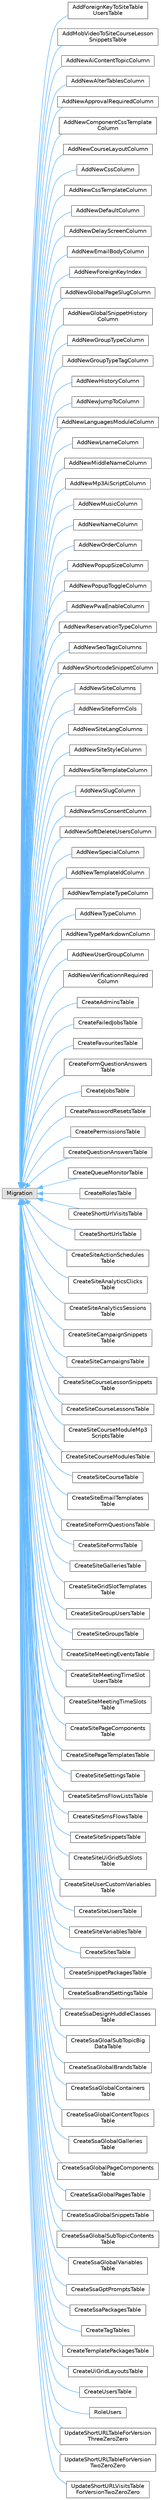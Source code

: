 digraph "Graphical Class Hierarchy"
{
 // LATEX_PDF_SIZE
  bgcolor="transparent";
  edge [fontname=Helvetica,fontsize=10,labelfontname=Helvetica,labelfontsize=10];
  node [fontname=Helvetica,fontsize=10,shape=box,height=0.2,width=0.4];
  rankdir="LR";
  Node0 [id="Node000000",label="Migration",height=0.2,width=0.4,color="grey60", fillcolor="#E0E0E0", style="filled",tooltip=" "];
  Node0 -> Node1 [id="edge311_Node000000_Node000001",dir="back",color="steelblue1",style="solid",tooltip=" "];
  Node1 [id="Node000001",label="AddForeignKeyToSiteTable\lUsersTable",height=0.2,width=0.4,color="grey40", fillcolor="white", style="filled",URL="$class_add_foreign_key_to_site_table_users_table.html",tooltip=" "];
  Node0 -> Node2 [id="edge312_Node000000_Node000002",dir="back",color="steelblue1",style="solid",tooltip=" "];
  Node2 [id="Node000002",label="AddMobVideoToSiteCourseLesson\lSnippetsTable",height=0.2,width=0.4,color="grey40", fillcolor="white", style="filled",URL="$class_add_mob_video_to_site_course_lesson_snippets_table.html",tooltip=" "];
  Node0 -> Node3 [id="edge313_Node000000_Node000003",dir="back",color="steelblue1",style="solid",tooltip=" "];
  Node3 [id="Node000003",label="AddNewAiContentTopicColumn",height=0.2,width=0.4,color="grey40", fillcolor="white", style="filled",URL="$class_add_new_ai_content_topic_column.html",tooltip=" "];
  Node0 -> Node4 [id="edge314_Node000000_Node000004",dir="back",color="steelblue1",style="solid",tooltip=" "];
  Node4 [id="Node000004",label="AddNewAlterTablesColumn",height=0.2,width=0.4,color="grey40", fillcolor="white", style="filled",URL="$class_add_new_alter_tables_column.html",tooltip=" "];
  Node0 -> Node5 [id="edge315_Node000000_Node000005",dir="back",color="steelblue1",style="solid",tooltip=" "];
  Node5 [id="Node000005",label="AddNewApprovalRequiredColumn",height=0.2,width=0.4,color="grey40", fillcolor="white", style="filled",URL="$class_add_new_approval_required_column.html",tooltip=" "];
  Node0 -> Node6 [id="edge316_Node000000_Node000006",dir="back",color="steelblue1",style="solid",tooltip=" "];
  Node6 [id="Node000006",label="AddNewComponentCssTemplate\lColumn",height=0.2,width=0.4,color="grey40", fillcolor="white", style="filled",URL="$class_add_new_component_css_template_column.html",tooltip=" "];
  Node0 -> Node7 [id="edge317_Node000000_Node000007",dir="back",color="steelblue1",style="solid",tooltip=" "];
  Node7 [id="Node000007",label="AddNewCourseLayoutColumn",height=0.2,width=0.4,color="grey40", fillcolor="white", style="filled",URL="$class_add_new_course_layout_column.html",tooltip=" "];
  Node0 -> Node8 [id="edge318_Node000000_Node000008",dir="back",color="steelblue1",style="solid",tooltip=" "];
  Node8 [id="Node000008",label="AddNewCssColumn",height=0.2,width=0.4,color="grey40", fillcolor="white", style="filled",URL="$class_add_new_css_column.html",tooltip=" "];
  Node0 -> Node9 [id="edge319_Node000000_Node000009",dir="back",color="steelblue1",style="solid",tooltip=" "];
  Node9 [id="Node000009",label="AddNewCssTemplateColumn",height=0.2,width=0.4,color="grey40", fillcolor="white", style="filled",URL="$class_add_new_css_template_column.html",tooltip=" "];
  Node0 -> Node10 [id="edge320_Node000000_Node000010",dir="back",color="steelblue1",style="solid",tooltip=" "];
  Node10 [id="Node000010",label="AddNewDefaultColumn",height=0.2,width=0.4,color="grey40", fillcolor="white", style="filled",URL="$class_add_new_default_column.html",tooltip=" "];
  Node0 -> Node11 [id="edge321_Node000000_Node000011",dir="back",color="steelblue1",style="solid",tooltip=" "];
  Node11 [id="Node000011",label="AddNewDelayScreenColumn",height=0.2,width=0.4,color="grey40", fillcolor="white", style="filled",URL="$class_add_new_delay_screen_column.html",tooltip=" "];
  Node0 -> Node12 [id="edge322_Node000000_Node000012",dir="back",color="steelblue1",style="solid",tooltip=" "];
  Node12 [id="Node000012",label="AddNewEmailBodyColumn",height=0.2,width=0.4,color="grey40", fillcolor="white", style="filled",URL="$class_add_new_email_body_column.html",tooltip=" "];
  Node0 -> Node13 [id="edge323_Node000000_Node000013",dir="back",color="steelblue1",style="solid",tooltip=" "];
  Node13 [id="Node000013",label="AddNewForeignKeyIndex",height=0.2,width=0.4,color="grey40", fillcolor="white", style="filled",URL="$class_add_new_foreign_key_index.html",tooltip=" "];
  Node0 -> Node14 [id="edge324_Node000000_Node000014",dir="back",color="steelblue1",style="solid",tooltip=" "];
  Node14 [id="Node000014",label="AddNewGlobalPageSlugColumn",height=0.2,width=0.4,color="grey40", fillcolor="white", style="filled",URL="$class_add_new_global_page_slug_column.html",tooltip=" "];
  Node0 -> Node15 [id="edge325_Node000000_Node000015",dir="back",color="steelblue1",style="solid",tooltip=" "];
  Node15 [id="Node000015",label="AddNewGlobalSnippetHistory\lColumn",height=0.2,width=0.4,color="grey40", fillcolor="white", style="filled",URL="$class_add_new_global_snippet_history_column.html",tooltip=" "];
  Node0 -> Node16 [id="edge326_Node000000_Node000016",dir="back",color="steelblue1",style="solid",tooltip=" "];
  Node16 [id="Node000016",label="AddNewGroupTypeColumn",height=0.2,width=0.4,color="grey40", fillcolor="white", style="filled",URL="$class_add_new_group_type_column.html",tooltip=" "];
  Node0 -> Node17 [id="edge327_Node000000_Node000017",dir="back",color="steelblue1",style="solid",tooltip=" "];
  Node17 [id="Node000017",label="AddNewGroupTypeTagColumn",height=0.2,width=0.4,color="grey40", fillcolor="white", style="filled",URL="$class_add_new_group_type_tag_column.html",tooltip=" "];
  Node0 -> Node18 [id="edge328_Node000000_Node000018",dir="back",color="steelblue1",style="solid",tooltip=" "];
  Node18 [id="Node000018",label="AddNewHistoryColumn",height=0.2,width=0.4,color="grey40", fillcolor="white", style="filled",URL="$class_add_new_history_column.html",tooltip=" "];
  Node0 -> Node19 [id="edge329_Node000000_Node000019",dir="back",color="steelblue1",style="solid",tooltip=" "];
  Node19 [id="Node000019",label="AddNewJumpToColumn",height=0.2,width=0.4,color="grey40", fillcolor="white", style="filled",URL="$class_add_new_jump_to_column.html",tooltip=" "];
  Node0 -> Node20 [id="edge330_Node000000_Node000020",dir="back",color="steelblue1",style="solid",tooltip=" "];
  Node20 [id="Node000020",label="AddNewLanguagesModuleColumn",height=0.2,width=0.4,color="grey40", fillcolor="white", style="filled",URL="$class_add_new_languages_module_column.html",tooltip=" "];
  Node0 -> Node21 [id="edge331_Node000000_Node000021",dir="back",color="steelblue1",style="solid",tooltip=" "];
  Node21 [id="Node000021",label="AddNewLnameColumn",height=0.2,width=0.4,color="grey40", fillcolor="white", style="filled",URL="$class_add_new_lname_column.html",tooltip=" "];
  Node0 -> Node22 [id="edge332_Node000000_Node000022",dir="back",color="steelblue1",style="solid",tooltip=" "];
  Node22 [id="Node000022",label="AddNewMiddleNameColumn",height=0.2,width=0.4,color="grey40", fillcolor="white", style="filled",URL="$class_add_new_middle_name_column.html",tooltip=" "];
  Node0 -> Node23 [id="edge333_Node000000_Node000023",dir="back",color="steelblue1",style="solid",tooltip=" "];
  Node23 [id="Node000023",label="AddNewMp3AiScriptColumn",height=0.2,width=0.4,color="grey40", fillcolor="white", style="filled",URL="$class_add_new_mp3_ai_script_column.html",tooltip=" "];
  Node0 -> Node24 [id="edge334_Node000000_Node000024",dir="back",color="steelblue1",style="solid",tooltip=" "];
  Node24 [id="Node000024",label="AddNewMusicColumn",height=0.2,width=0.4,color="grey40", fillcolor="white", style="filled",URL="$class_add_new_music_column.html",tooltip=" "];
  Node0 -> Node25 [id="edge335_Node000000_Node000025",dir="back",color="steelblue1",style="solid",tooltip=" "];
  Node25 [id="Node000025",label="AddNewNameColumn",height=0.2,width=0.4,color="grey40", fillcolor="white", style="filled",URL="$class_add_new_name_column.html",tooltip=" "];
  Node0 -> Node26 [id="edge336_Node000000_Node000026",dir="back",color="steelblue1",style="solid",tooltip=" "];
  Node26 [id="Node000026",label="AddNewOrderColumn",height=0.2,width=0.4,color="grey40", fillcolor="white", style="filled",URL="$class_add_new_order_column.html",tooltip=" "];
  Node0 -> Node27 [id="edge337_Node000000_Node000027",dir="back",color="steelblue1",style="solid",tooltip=" "];
  Node27 [id="Node000027",label="AddNewPopupSizeColumn",height=0.2,width=0.4,color="grey40", fillcolor="white", style="filled",URL="$class_add_new_popup_size_column.html",tooltip=" "];
  Node0 -> Node28 [id="edge338_Node000000_Node000028",dir="back",color="steelblue1",style="solid",tooltip=" "];
  Node28 [id="Node000028",label="AddNewPopupToggleColumn",height=0.2,width=0.4,color="grey40", fillcolor="white", style="filled",URL="$class_add_new_popup_toggle_column.html",tooltip=" "];
  Node0 -> Node29 [id="edge339_Node000000_Node000029",dir="back",color="steelblue1",style="solid",tooltip=" "];
  Node29 [id="Node000029",label="AddNewPwaEnableColumn",height=0.2,width=0.4,color="grey40", fillcolor="white", style="filled",URL="$class_add_new_pwa_enable_column.html",tooltip=" "];
  Node0 -> Node30 [id="edge340_Node000000_Node000030",dir="back",color="steelblue1",style="solid",tooltip=" "];
  Node30 [id="Node000030",label="AddNewReservationTypeColumn",height=0.2,width=0.4,color="grey40", fillcolor="white", style="filled",URL="$class_add_new_reservation_type_column.html",tooltip=" "];
  Node0 -> Node31 [id="edge341_Node000000_Node000031",dir="back",color="steelblue1",style="solid",tooltip=" "];
  Node31 [id="Node000031",label="AddNewSeoTagsColumns",height=0.2,width=0.4,color="grey40", fillcolor="white", style="filled",URL="$class_add_new_seo_tags_columns.html",tooltip=" "];
  Node0 -> Node32 [id="edge342_Node000000_Node000032",dir="back",color="steelblue1",style="solid",tooltip=" "];
  Node32 [id="Node000032",label="AddNewShortcodeSnippetColumn",height=0.2,width=0.4,color="grey40", fillcolor="white", style="filled",URL="$class_add_new_shortcode_snippet_column.html",tooltip=" "];
  Node0 -> Node33 [id="edge343_Node000000_Node000033",dir="back",color="steelblue1",style="solid",tooltip=" "];
  Node33 [id="Node000033",label="AddNewSiteColumns",height=0.2,width=0.4,color="grey40", fillcolor="white", style="filled",URL="$class_add_new_site_columns.html",tooltip=" "];
  Node0 -> Node34 [id="edge344_Node000000_Node000034",dir="back",color="steelblue1",style="solid",tooltip=" "];
  Node34 [id="Node000034",label="AddNewSiteFormCols",height=0.2,width=0.4,color="grey40", fillcolor="white", style="filled",URL="$class_add_new_site_form_cols.html",tooltip=" "];
  Node0 -> Node35 [id="edge345_Node000000_Node000035",dir="back",color="steelblue1",style="solid",tooltip=" "];
  Node35 [id="Node000035",label="AddNewSiteLangColumns",height=0.2,width=0.4,color="grey40", fillcolor="white", style="filled",URL="$class_add_new_site_lang_columns.html",tooltip=" "];
  Node0 -> Node36 [id="edge346_Node000000_Node000036",dir="back",color="steelblue1",style="solid",tooltip=" "];
  Node36 [id="Node000036",label="AddNewSiteStyleColumn",height=0.2,width=0.4,color="grey40", fillcolor="white", style="filled",URL="$class_add_new_site_style_column.html",tooltip=" "];
  Node0 -> Node37 [id="edge347_Node000000_Node000037",dir="back",color="steelblue1",style="solid",tooltip=" "];
  Node37 [id="Node000037",label="AddNewSiteTemplateColumn",height=0.2,width=0.4,color="grey40", fillcolor="white", style="filled",URL="$class_add_new_site_template_column.html",tooltip=" "];
  Node0 -> Node38 [id="edge348_Node000000_Node000038",dir="back",color="steelblue1",style="solid",tooltip=" "];
  Node38 [id="Node000038",label="AddNewSlugColumn",height=0.2,width=0.4,color="grey40", fillcolor="white", style="filled",URL="$class_add_new_slug_column.html",tooltip=" "];
  Node0 -> Node39 [id="edge349_Node000000_Node000039",dir="back",color="steelblue1",style="solid",tooltip=" "];
  Node39 [id="Node000039",label="AddNewSmsConsentColumn",height=0.2,width=0.4,color="grey40", fillcolor="white", style="filled",URL="$class_add_new_sms_consent_column.html",tooltip=" "];
  Node0 -> Node40 [id="edge350_Node000000_Node000040",dir="back",color="steelblue1",style="solid",tooltip=" "];
  Node40 [id="Node000040",label="AddNewSoftDeleteUsersColumn",height=0.2,width=0.4,color="grey40", fillcolor="white", style="filled",URL="$class_add_new_soft_delete_users_column.html",tooltip=" "];
  Node0 -> Node41 [id="edge351_Node000000_Node000041",dir="back",color="steelblue1",style="solid",tooltip=" "];
  Node41 [id="Node000041",label="AddNewSpecialColumn",height=0.2,width=0.4,color="grey40", fillcolor="white", style="filled",URL="$class_add_new_special_column.html",tooltip=" "];
  Node0 -> Node42 [id="edge352_Node000000_Node000042",dir="back",color="steelblue1",style="solid",tooltip=" "];
  Node42 [id="Node000042",label="AddNewTemplateIdColumn",height=0.2,width=0.4,color="grey40", fillcolor="white", style="filled",URL="$class_add_new_template_id_column.html",tooltip=" "];
  Node0 -> Node43 [id="edge353_Node000000_Node000043",dir="back",color="steelblue1",style="solid",tooltip=" "];
  Node43 [id="Node000043",label="AddNewTemplateTypeColumn",height=0.2,width=0.4,color="grey40", fillcolor="white", style="filled",URL="$class_add_new_template_type_column.html",tooltip=" "];
  Node0 -> Node44 [id="edge354_Node000000_Node000044",dir="back",color="steelblue1",style="solid",tooltip=" "];
  Node44 [id="Node000044",label="AddNewTypeColumn",height=0.2,width=0.4,color="grey40", fillcolor="white", style="filled",URL="$class_add_new_type_column.html",tooltip=" "];
  Node0 -> Node45 [id="edge355_Node000000_Node000045",dir="back",color="steelblue1",style="solid",tooltip=" "];
  Node45 [id="Node000045",label="AddNewTypeMarkdownColumn",height=0.2,width=0.4,color="grey40", fillcolor="white", style="filled",URL="$class_add_new_type_markdown_column.html",tooltip=" "];
  Node0 -> Node46 [id="edge356_Node000000_Node000046",dir="back",color="steelblue1",style="solid",tooltip=" "];
  Node46 [id="Node000046",label="AddNewUserGroupColumn",height=0.2,width=0.4,color="grey40", fillcolor="white", style="filled",URL="$class_add_new_user_group_column.html",tooltip=" "];
  Node0 -> Node47 [id="edge357_Node000000_Node000047",dir="back",color="steelblue1",style="solid",tooltip=" "];
  Node47 [id="Node000047",label="AddNewVerificationnRequired\lColumn",height=0.2,width=0.4,color="grey40", fillcolor="white", style="filled",URL="$class_add_new_verificationn_required_column.html",tooltip=" "];
  Node0 -> Node48 [id="edge358_Node000000_Node000048",dir="back",color="steelblue1",style="solid",tooltip=" "];
  Node48 [id="Node000048",label="CreateAdminsTable",height=0.2,width=0.4,color="grey40", fillcolor="white", style="filled",URL="$class_create_admins_table.html",tooltip=" "];
  Node0 -> Node49 [id="edge359_Node000000_Node000049",dir="back",color="steelblue1",style="solid",tooltip=" "];
  Node49 [id="Node000049",label="CreateFailedJobsTable",height=0.2,width=0.4,color="grey40", fillcolor="white", style="filled",URL="$class_create_failed_jobs_table.html",tooltip=" "];
  Node0 -> Node50 [id="edge360_Node000000_Node000050",dir="back",color="steelblue1",style="solid",tooltip=" "];
  Node50 [id="Node000050",label="CreateFavouritesTable",height=0.2,width=0.4,color="grey40", fillcolor="white", style="filled",URL="$class_create_favourites_table.html",tooltip=" "];
  Node0 -> Node51 [id="edge361_Node000000_Node000051",dir="back",color="steelblue1",style="solid",tooltip=" "];
  Node51 [id="Node000051",label="CreateFormQuestionAnswers\lTable",height=0.2,width=0.4,color="grey40", fillcolor="white", style="filled",URL="$class_create_form_question_answers_table.html",tooltip=" "];
  Node0 -> Node52 [id="edge362_Node000000_Node000052",dir="back",color="steelblue1",style="solid",tooltip=" "];
  Node52 [id="Node000052",label="CreateJobsTable",height=0.2,width=0.4,color="grey40", fillcolor="white", style="filled",URL="$class_create_jobs_table.html",tooltip=" "];
  Node0 -> Node53 [id="edge363_Node000000_Node000053",dir="back",color="steelblue1",style="solid",tooltip=" "];
  Node53 [id="Node000053",label="CreatePasswordResetsTable",height=0.2,width=0.4,color="grey40", fillcolor="white", style="filled",URL="$class_create_password_resets_table.html",tooltip=" "];
  Node0 -> Node54 [id="edge364_Node000000_Node000054",dir="back",color="steelblue1",style="solid",tooltip=" "];
  Node54 [id="Node000054",label="CreatePermissionsTable",height=0.2,width=0.4,color="grey40", fillcolor="white", style="filled",URL="$class_create_permissions_table.html",tooltip=" "];
  Node0 -> Node55 [id="edge365_Node000000_Node000055",dir="back",color="steelblue1",style="solid",tooltip=" "];
  Node55 [id="Node000055",label="CreateQuestionAnswersTable",height=0.2,width=0.4,color="grey40", fillcolor="white", style="filled",URL="$class_create_question_answers_table.html",tooltip=" "];
  Node0 -> Node56 [id="edge366_Node000000_Node000056",dir="back",color="steelblue1",style="solid",tooltip=" "];
  Node56 [id="Node000056",label="CreateQueueMonitorTable",height=0.2,width=0.4,color="grey40", fillcolor="white", style="filled",URL="$class_create_queue_monitor_table.html",tooltip=" "];
  Node0 -> Node57 [id="edge367_Node000000_Node000057",dir="back",color="steelblue1",style="solid",tooltip=" "];
  Node57 [id="Node000057",label="CreateRolesTable",height=0.2,width=0.4,color="grey40", fillcolor="white", style="filled",URL="$class_create_roles_table.html",tooltip=" "];
  Node0 -> Node58 [id="edge368_Node000000_Node000058",dir="back",color="steelblue1",style="solid",tooltip=" "];
  Node58 [id="Node000058",label="CreateShortUrlVisitsTable",height=0.2,width=0.4,color="grey40", fillcolor="white", style="filled",URL="$class_create_short_url_visits_table.html",tooltip=" "];
  Node0 -> Node59 [id="edge369_Node000000_Node000059",dir="back",color="steelblue1",style="solid",tooltip=" "];
  Node59 [id="Node000059",label="CreateShortUrlsTable",height=0.2,width=0.4,color="grey40", fillcolor="white", style="filled",URL="$class_create_short_urls_table.html",tooltip=" "];
  Node0 -> Node60 [id="edge370_Node000000_Node000060",dir="back",color="steelblue1",style="solid",tooltip=" "];
  Node60 [id="Node000060",label="CreateSiteActionSchedules\lTable",height=0.2,width=0.4,color="grey40", fillcolor="white", style="filled",URL="$class_create_site_action_schedules_table.html",tooltip=" "];
  Node0 -> Node61 [id="edge371_Node000000_Node000061",dir="back",color="steelblue1",style="solid",tooltip=" "];
  Node61 [id="Node000061",label="CreateSiteAnalyticsClicks\lTable",height=0.2,width=0.4,color="grey40", fillcolor="white", style="filled",URL="$class_create_site_analytics_clicks_table.html",tooltip=" "];
  Node0 -> Node62 [id="edge372_Node000000_Node000062",dir="back",color="steelblue1",style="solid",tooltip=" "];
  Node62 [id="Node000062",label="CreateSiteAnalyticsSessions\lTable",height=0.2,width=0.4,color="grey40", fillcolor="white", style="filled",URL="$class_create_site_analytics_sessions_table.html",tooltip=" "];
  Node0 -> Node63 [id="edge373_Node000000_Node000063",dir="back",color="steelblue1",style="solid",tooltip=" "];
  Node63 [id="Node000063",label="CreateSiteCampaignSnippets\lTable",height=0.2,width=0.4,color="grey40", fillcolor="white", style="filled",URL="$class_create_site_campaign_snippets_table.html",tooltip=" "];
  Node0 -> Node64 [id="edge374_Node000000_Node000064",dir="back",color="steelblue1",style="solid",tooltip=" "];
  Node64 [id="Node000064",label="CreateSiteCampaignsTable",height=0.2,width=0.4,color="grey40", fillcolor="white", style="filled",URL="$class_create_site_campaigns_table.html",tooltip=" "];
  Node0 -> Node65 [id="edge375_Node000000_Node000065",dir="back",color="steelblue1",style="solid",tooltip=" "];
  Node65 [id="Node000065",label="CreateSiteCourseLessonSnippets\lTable",height=0.2,width=0.4,color="grey40", fillcolor="white", style="filled",URL="$class_create_site_course_lesson_snippets_table.html",tooltip=" "];
  Node0 -> Node66 [id="edge376_Node000000_Node000066",dir="back",color="steelblue1",style="solid",tooltip=" "];
  Node66 [id="Node000066",label="CreateSiteCourseLessonsTable",height=0.2,width=0.4,color="grey40", fillcolor="white", style="filled",URL="$class_create_site_course_lessons_table.html",tooltip=" "];
  Node0 -> Node67 [id="edge377_Node000000_Node000067",dir="back",color="steelblue1",style="solid",tooltip=" "];
  Node67 [id="Node000067",label="CreateSiteCourseModuleMp3\lScriptsTable",height=0.2,width=0.4,color="grey40", fillcolor="white", style="filled",URL="$class_create_site_course_module_mp3_scripts_table.html",tooltip=" "];
  Node0 -> Node68 [id="edge378_Node000000_Node000068",dir="back",color="steelblue1",style="solid",tooltip=" "];
  Node68 [id="Node000068",label="CreateSiteCourseModulesTable",height=0.2,width=0.4,color="grey40", fillcolor="white", style="filled",URL="$class_create_site_course_modules_table.html",tooltip=" "];
  Node0 -> Node69 [id="edge379_Node000000_Node000069",dir="back",color="steelblue1",style="solid",tooltip=" "];
  Node69 [id="Node000069",label="CreateSiteCourseTable",height=0.2,width=0.4,color="grey40", fillcolor="white", style="filled",URL="$class_create_site_course_table.html",tooltip=" "];
  Node0 -> Node70 [id="edge380_Node000000_Node000070",dir="back",color="steelblue1",style="solid",tooltip=" "];
  Node70 [id="Node000070",label="CreateSiteEmailTemplates\lTable",height=0.2,width=0.4,color="grey40", fillcolor="white", style="filled",URL="$class_create_site_email_templates_table.html",tooltip=" "];
  Node0 -> Node71 [id="edge381_Node000000_Node000071",dir="back",color="steelblue1",style="solid",tooltip=" "];
  Node71 [id="Node000071",label="CreateSiteFormQuestionsTable",height=0.2,width=0.4,color="grey40", fillcolor="white", style="filled",URL="$class_create_site_form_questions_table.html",tooltip=" "];
  Node0 -> Node72 [id="edge382_Node000000_Node000072",dir="back",color="steelblue1",style="solid",tooltip=" "];
  Node72 [id="Node000072",label="CreateSiteFormsTable",height=0.2,width=0.4,color="grey40", fillcolor="white", style="filled",URL="$class_create_site_forms_table.html",tooltip=" "];
  Node0 -> Node73 [id="edge383_Node000000_Node000073",dir="back",color="steelblue1",style="solid",tooltip=" "];
  Node73 [id="Node000073",label="CreateSiteGalleriesTable",height=0.2,width=0.4,color="grey40", fillcolor="white", style="filled",URL="$class_create_site_galleries_table.html",tooltip=" "];
  Node0 -> Node74 [id="edge384_Node000000_Node000074",dir="back",color="steelblue1",style="solid",tooltip=" "];
  Node74 [id="Node000074",label="CreateSiteGridSlotTemplates\lTable",height=0.2,width=0.4,color="grey40", fillcolor="white", style="filled",URL="$class_create_site_grid_slot_templates_table.html",tooltip=" "];
  Node0 -> Node75 [id="edge385_Node000000_Node000075",dir="back",color="steelblue1",style="solid",tooltip=" "];
  Node75 [id="Node000075",label="CreateSiteGroupUsersTable",height=0.2,width=0.4,color="grey40", fillcolor="white", style="filled",URL="$class_create_site_group_users_table.html",tooltip=" "];
  Node0 -> Node76 [id="edge386_Node000000_Node000076",dir="back",color="steelblue1",style="solid",tooltip=" "];
  Node76 [id="Node000076",label="CreateSiteGroupsTable",height=0.2,width=0.4,color="grey40", fillcolor="white", style="filled",URL="$class_create_site_groups_table.html",tooltip=" "];
  Node0 -> Node77 [id="edge387_Node000000_Node000077",dir="back",color="steelblue1",style="solid",tooltip=" "];
  Node77 [id="Node000077",label="CreateSiteMeetingEventsTable",height=0.2,width=0.4,color="grey40", fillcolor="white", style="filled",URL="$class_create_site_meeting_events_table.html",tooltip=" "];
  Node0 -> Node78 [id="edge388_Node000000_Node000078",dir="back",color="steelblue1",style="solid",tooltip=" "];
  Node78 [id="Node000078",label="CreateSiteMeetingTimeSlot\lUsersTable",height=0.2,width=0.4,color="grey40", fillcolor="white", style="filled",URL="$class_create_site_meeting_time_slot_users_table.html",tooltip=" "];
  Node0 -> Node79 [id="edge389_Node000000_Node000079",dir="back",color="steelblue1",style="solid",tooltip=" "];
  Node79 [id="Node000079",label="CreateSiteMeetingTimeSlots\lTable",height=0.2,width=0.4,color="grey40", fillcolor="white", style="filled",URL="$class_create_site_meeting_time_slots_table.html",tooltip=" "];
  Node0 -> Node80 [id="edge390_Node000000_Node000080",dir="back",color="steelblue1",style="solid",tooltip=" "];
  Node80 [id="Node000080",label="CreateSitePageComponents\lTable",height=0.2,width=0.4,color="grey40", fillcolor="white", style="filled",URL="$class_create_site_page_components_table.html",tooltip=" "];
  Node0 -> Node81 [id="edge391_Node000000_Node000081",dir="back",color="steelblue1",style="solid",tooltip=" "];
  Node81 [id="Node000081",label="CreateSitePageTemplatesTable",height=0.2,width=0.4,color="grey40", fillcolor="white", style="filled",URL="$class_create_site_page_templates_table.html",tooltip=" "];
  Node0 -> Node82 [id="edge392_Node000000_Node000082",dir="back",color="steelblue1",style="solid",tooltip=" "];
  Node82 [id="Node000082",label="CreateSiteSettingsTable",height=0.2,width=0.4,color="grey40", fillcolor="white", style="filled",URL="$class_create_site_settings_table.html",tooltip=" "];
  Node0 -> Node83 [id="edge393_Node000000_Node000083",dir="back",color="steelblue1",style="solid",tooltip=" "];
  Node83 [id="Node000083",label="CreateSiteSmsFlowListsTable",height=0.2,width=0.4,color="grey40", fillcolor="white", style="filled",URL="$class_create_site_sms_flow_lists_table.html",tooltip=" "];
  Node0 -> Node84 [id="edge394_Node000000_Node000084",dir="back",color="steelblue1",style="solid",tooltip=" "];
  Node84 [id="Node000084",label="CreateSiteSmsFlowsTable",height=0.2,width=0.4,color="grey40", fillcolor="white", style="filled",URL="$class_create_site_sms_flows_table.html",tooltip=" "];
  Node0 -> Node85 [id="edge395_Node000000_Node000085",dir="back",color="steelblue1",style="solid",tooltip=" "];
  Node85 [id="Node000085",label="CreateSiteSnippetsTable",height=0.2,width=0.4,color="grey40", fillcolor="white", style="filled",URL="$class_create_site_snippets_table.html",tooltip=" "];
  Node0 -> Node86 [id="edge396_Node000000_Node000086",dir="back",color="steelblue1",style="solid",tooltip=" "];
  Node86 [id="Node000086",label="CreateSiteUiGridSubSlots\lTable",height=0.2,width=0.4,color="grey40", fillcolor="white", style="filled",URL="$class_create_site_ui_grid_sub_slots_table.html",tooltip=" "];
  Node0 -> Node87 [id="edge397_Node000000_Node000087",dir="back",color="steelblue1",style="solid",tooltip=" "];
  Node87 [id="Node000087",label="CreateSiteUserCustomVariables\lTable",height=0.2,width=0.4,color="grey40", fillcolor="white", style="filled",URL="$class_create_site_user_custom_variables_table.html",tooltip=" "];
  Node0 -> Node88 [id="edge398_Node000000_Node000088",dir="back",color="steelblue1",style="solid",tooltip=" "];
  Node88 [id="Node000088",label="CreateSiteUsersTable",height=0.2,width=0.4,color="grey40", fillcolor="white", style="filled",URL="$class_create_site_users_table.html",tooltip=" "];
  Node0 -> Node89 [id="edge399_Node000000_Node000089",dir="back",color="steelblue1",style="solid",tooltip=" "];
  Node89 [id="Node000089",label="CreateSiteVariablesTable",height=0.2,width=0.4,color="grey40", fillcolor="white", style="filled",URL="$class_create_site_variables_table.html",tooltip=" "];
  Node0 -> Node90 [id="edge400_Node000000_Node000090",dir="back",color="steelblue1",style="solid",tooltip=" "];
  Node90 [id="Node000090",label="CreateSitesTable",height=0.2,width=0.4,color="grey40", fillcolor="white", style="filled",URL="$class_create_sites_table.html",tooltip=" "];
  Node0 -> Node91 [id="edge401_Node000000_Node000091",dir="back",color="steelblue1",style="solid",tooltip=" "];
  Node91 [id="Node000091",label="CreateSnippetPackagesTable",height=0.2,width=0.4,color="grey40", fillcolor="white", style="filled",URL="$class_create_snippet_packages_table.html",tooltip=" "];
  Node0 -> Node92 [id="edge402_Node000000_Node000092",dir="back",color="steelblue1",style="solid",tooltip=" "];
  Node92 [id="Node000092",label="CreateSsaBrandSettingsTable",height=0.2,width=0.4,color="grey40", fillcolor="white", style="filled",URL="$class_create_ssa_brand_settings_table.html",tooltip=" "];
  Node0 -> Node93 [id="edge403_Node000000_Node000093",dir="back",color="steelblue1",style="solid",tooltip=" "];
  Node93 [id="Node000093",label="CreateSsaDesignHuddleClasses\lTable",height=0.2,width=0.4,color="grey40", fillcolor="white", style="filled",URL="$class_create_ssa_design_huddle_classes_table.html",tooltip=" "];
  Node0 -> Node94 [id="edge404_Node000000_Node000094",dir="back",color="steelblue1",style="solid",tooltip=" "];
  Node94 [id="Node000094",label="CreateSsaGloalSubTopicBig\lDataTable",height=0.2,width=0.4,color="grey40", fillcolor="white", style="filled",URL="$class_create_ssa_gloal_sub_topic_big_data_table.html",tooltip=" "];
  Node0 -> Node95 [id="edge405_Node000000_Node000095",dir="back",color="steelblue1",style="solid",tooltip=" "];
  Node95 [id="Node000095",label="CreateSsaGlobalBrandsTable",height=0.2,width=0.4,color="grey40", fillcolor="white", style="filled",URL="$class_create_ssa_global_brands_table.html",tooltip=" "];
  Node0 -> Node96 [id="edge406_Node000000_Node000096",dir="back",color="steelblue1",style="solid",tooltip=" "];
  Node96 [id="Node000096",label="CreateSsaGlobalContainers\lTable",height=0.2,width=0.4,color="grey40", fillcolor="white", style="filled",URL="$class_create_ssa_global_containers_table.html",tooltip=" "];
  Node0 -> Node97 [id="edge407_Node000000_Node000097",dir="back",color="steelblue1",style="solid",tooltip=" "];
  Node97 [id="Node000097",label="CreateSsaGlobalContentTopics\lTable",height=0.2,width=0.4,color="grey40", fillcolor="white", style="filled",URL="$class_create_ssa_global_content_topics_table.html",tooltip=" "];
  Node0 -> Node98 [id="edge408_Node000000_Node000098",dir="back",color="steelblue1",style="solid",tooltip=" "];
  Node98 [id="Node000098",label="CreateSsaGlobalGalleries\lTable",height=0.2,width=0.4,color="grey40", fillcolor="white", style="filled",URL="$class_create_ssa_global_galleries_table.html",tooltip=" "];
  Node0 -> Node99 [id="edge409_Node000000_Node000099",dir="back",color="steelblue1",style="solid",tooltip=" "];
  Node99 [id="Node000099",label="CreateSsaGlobalPageComponents\lTable",height=0.2,width=0.4,color="grey40", fillcolor="white", style="filled",URL="$class_create_ssa_global_page_components_table.html",tooltip=" "];
  Node0 -> Node100 [id="edge410_Node000000_Node000100",dir="back",color="steelblue1",style="solid",tooltip=" "];
  Node100 [id="Node000100",label="CreateSsaGlobalPagesTable",height=0.2,width=0.4,color="grey40", fillcolor="white", style="filled",URL="$class_create_ssa_global_pages_table.html",tooltip=" "];
  Node0 -> Node101 [id="edge411_Node000000_Node000101",dir="back",color="steelblue1",style="solid",tooltip=" "];
  Node101 [id="Node000101",label="CreateSsaGlobalSnippetsTable",height=0.2,width=0.4,color="grey40", fillcolor="white", style="filled",URL="$class_create_ssa_global_snippets_table.html",tooltip=" "];
  Node0 -> Node102 [id="edge412_Node000000_Node000102",dir="back",color="steelblue1",style="solid",tooltip=" "];
  Node102 [id="Node000102",label="CreateSsaGlobalSubTopicContents\lTable",height=0.2,width=0.4,color="grey40", fillcolor="white", style="filled",URL="$class_create_ssa_global_sub_topic_contents_table.html",tooltip=" "];
  Node0 -> Node103 [id="edge413_Node000000_Node000103",dir="back",color="steelblue1",style="solid",tooltip=" "];
  Node103 [id="Node000103",label="CreateSsaGlobalVariables\lTable",height=0.2,width=0.4,color="grey40", fillcolor="white", style="filled",URL="$class_create_ssa_global_variables_table.html",tooltip=" "];
  Node0 -> Node104 [id="edge414_Node000000_Node000104",dir="back",color="steelblue1",style="solid",tooltip=" "];
  Node104 [id="Node000104",label="CreateSsaGptPromptsTable",height=0.2,width=0.4,color="grey40", fillcolor="white", style="filled",URL="$class_create_ssa_gpt_prompts_table.html",tooltip=" "];
  Node0 -> Node105 [id="edge415_Node000000_Node000105",dir="back",color="steelblue1",style="solid",tooltip=" "];
  Node105 [id="Node000105",label="CreateSsaPackagesTable",height=0.2,width=0.4,color="grey40", fillcolor="white", style="filled",URL="$class_create_ssa_packages_table.html",tooltip=" "];
  Node0 -> Node106 [id="edge416_Node000000_Node000106",dir="back",color="steelblue1",style="solid",tooltip=" "];
  Node106 [id="Node000106",label="CreateTagTables",height=0.2,width=0.4,color="grey40", fillcolor="white", style="filled",URL="$class_create_tag_tables.html",tooltip=" "];
  Node0 -> Node107 [id="edge417_Node000000_Node000107",dir="back",color="steelblue1",style="solid",tooltip=" "];
  Node107 [id="Node000107",label="CreateTemplatePackagesTable",height=0.2,width=0.4,color="grey40", fillcolor="white", style="filled",URL="$class_create_template_packages_table.html",tooltip=" "];
  Node0 -> Node108 [id="edge418_Node000000_Node000108",dir="back",color="steelblue1",style="solid",tooltip=" "];
  Node108 [id="Node000108",label="CreateUiGridLayoutsTable",height=0.2,width=0.4,color="grey40", fillcolor="white", style="filled",URL="$class_create_ui_grid_layouts_table.html",tooltip=" "];
  Node0 -> Node109 [id="edge419_Node000000_Node000109",dir="back",color="steelblue1",style="solid",tooltip=" "];
  Node109 [id="Node000109",label="CreateUsersTable",height=0.2,width=0.4,color="grey40", fillcolor="white", style="filled",URL="$class_create_users_table.html",tooltip=" "];
  Node0 -> Node110 [id="edge420_Node000000_Node000110",dir="back",color="steelblue1",style="solid",tooltip=" "];
  Node110 [id="Node000110",label="RoleUsers",height=0.2,width=0.4,color="grey40", fillcolor="white", style="filled",URL="$class_role_users.html",tooltip=" "];
  Node0 -> Node111 [id="edge421_Node000000_Node000111",dir="back",color="steelblue1",style="solid",tooltip=" "];
  Node111 [id="Node000111",label="UpdateShortURLTableForVersion\lThreeZeroZero",height=0.2,width=0.4,color="grey40", fillcolor="white", style="filled",URL="$class_update_short_u_r_l_table_for_version_three_zero_zero.html",tooltip=" "];
  Node0 -> Node112 [id="edge422_Node000000_Node000112",dir="back",color="steelblue1",style="solid",tooltip=" "];
  Node112 [id="Node000112",label="UpdateShortURLTableForVersion\lTwoZeroZero",height=0.2,width=0.4,color="grey40", fillcolor="white", style="filled",URL="$class_update_short_u_r_l_table_for_version_two_zero_zero.html",tooltip=" "];
  Node0 -> Node113 [id="edge423_Node000000_Node000113",dir="back",color="steelblue1",style="solid",tooltip=" "];
  Node113 [id="Node000113",label="UpdateShortURLVisitsTable\lForVersionTwoZeroZero",height=0.2,width=0.4,color="grey40", fillcolor="white", style="filled",URL="$class_update_short_u_r_l_visits_table_for_version_two_zero_zero.html",tooltip=" "];
}
